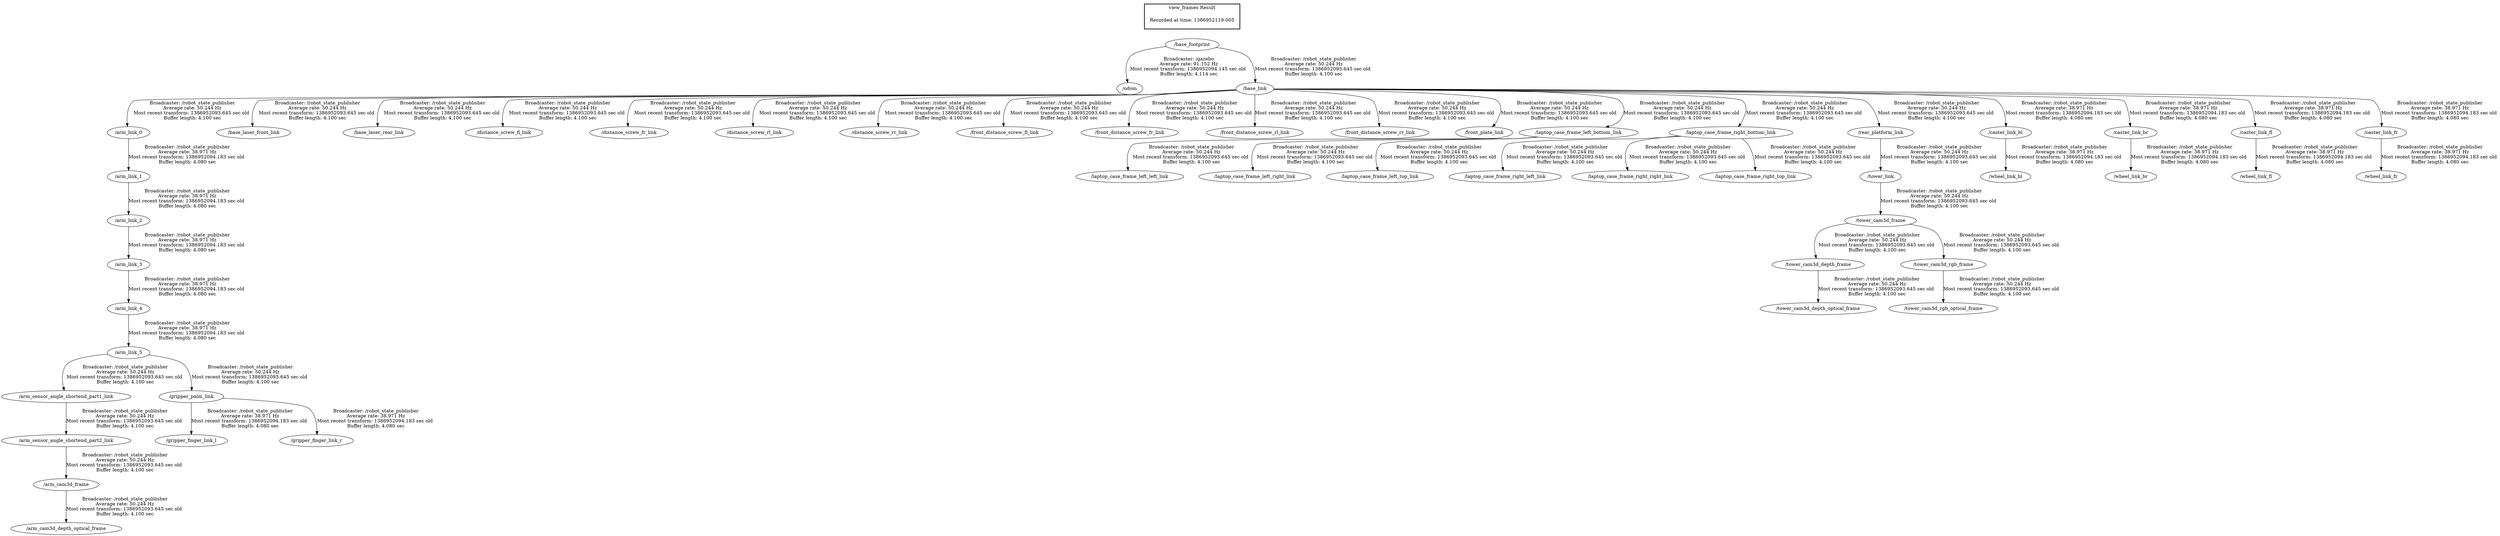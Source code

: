 digraph G {
"/base_footprint" -> "/odom"[label="Broadcaster: /gazebo\nAverage rate: 91.152 Hz\nMost recent transform: 1386952094.145 sec old \nBuffer length: 4.114 sec\n"];
"/arm_cam3d_frame" -> "/arm_cam3d_depth_optical_frame"[label="Broadcaster: /robot_state_publisher\nAverage rate: 50.244 Hz\nMost recent transform: 1386952093.645 sec old \nBuffer length: 4.100 sec\n"];
"/arm_sensor_angle_shortend_part2_link" -> "/arm_cam3d_frame"[label="Broadcaster: /robot_state_publisher\nAverage rate: 50.244 Hz\nMost recent transform: 1386952093.645 sec old \nBuffer length: 4.100 sec\n"];
"/arm_sensor_angle_shortend_part1_link" -> "/arm_sensor_angle_shortend_part2_link"[label="Broadcaster: /robot_state_publisher\nAverage rate: 50.244 Hz\nMost recent transform: 1386952093.645 sec old \nBuffer length: 4.100 sec\n"];
"/base_link" -> "/arm_link_0"[label="Broadcaster: /robot_state_publisher\nAverage rate: 50.244 Hz\nMost recent transform: 1386952093.645 sec old \nBuffer length: 4.100 sec\n"];
"/base_footprint" -> "/base_link"[label="Broadcaster: /robot_state_publisher\nAverage rate: 50.244 Hz\nMost recent transform: 1386952093.645 sec old \nBuffer length: 4.100 sec\n"];
"/arm_link_5" -> "/arm_sensor_angle_shortend_part1_link"[label="Broadcaster: /robot_state_publisher\nAverage rate: 50.244 Hz\nMost recent transform: 1386952093.645 sec old \nBuffer length: 4.100 sec\n"];
"/arm_link_4" -> "/arm_link_5"[label="Broadcaster: /robot_state_publisher\nAverage rate: 38.971 Hz\nMost recent transform: 1386952094.183 sec old \nBuffer length: 4.080 sec\n"];
"/base_link" -> "/base_laser_front_link"[label="Broadcaster: /robot_state_publisher\nAverage rate: 50.244 Hz\nMost recent transform: 1386952093.645 sec old \nBuffer length: 4.100 sec\n"];
"/base_link" -> "/base_laser_rear_link"[label="Broadcaster: /robot_state_publisher\nAverage rate: 50.244 Hz\nMost recent transform: 1386952093.645 sec old \nBuffer length: 4.100 sec\n"];
"/base_link" -> "/distance_screw_fl_link"[label="Broadcaster: /robot_state_publisher\nAverage rate: 50.244 Hz\nMost recent transform: 1386952093.645 sec old \nBuffer length: 4.100 sec\n"];
"/base_link" -> "/distance_screw_fr_link"[label="Broadcaster: /robot_state_publisher\nAverage rate: 50.244 Hz\nMost recent transform: 1386952093.645 sec old \nBuffer length: 4.100 sec\n"];
"/base_link" -> "/distance_screw_rl_link"[label="Broadcaster: /robot_state_publisher\nAverage rate: 50.244 Hz\nMost recent transform: 1386952093.645 sec old \nBuffer length: 4.100 sec\n"];
"/base_link" -> "/distance_screw_rr_link"[label="Broadcaster: /robot_state_publisher\nAverage rate: 50.244 Hz\nMost recent transform: 1386952093.645 sec old \nBuffer length: 4.100 sec\n"];
"/base_link" -> "/front_distance_screw_fl_link"[label="Broadcaster: /robot_state_publisher\nAverage rate: 50.244 Hz\nMost recent transform: 1386952093.645 sec old \nBuffer length: 4.100 sec\n"];
"/base_link" -> "/front_distance_screw_fr_link"[label="Broadcaster: /robot_state_publisher\nAverage rate: 50.244 Hz\nMost recent transform: 1386952093.645 sec old \nBuffer length: 4.100 sec\n"];
"/base_link" -> "/front_distance_screw_rl_link"[label="Broadcaster: /robot_state_publisher\nAverage rate: 50.244 Hz\nMost recent transform: 1386952093.645 sec old \nBuffer length: 4.100 sec\n"];
"/base_link" -> "/front_distance_screw_rr_link"[label="Broadcaster: /robot_state_publisher\nAverage rate: 50.244 Hz\nMost recent transform: 1386952093.645 sec old \nBuffer length: 4.100 sec\n"];
"/base_link" -> "/front_plate_link"[label="Broadcaster: /robot_state_publisher\nAverage rate: 50.244 Hz\nMost recent transform: 1386952093.645 sec old \nBuffer length: 4.100 sec\n"];
"/arm_link_5" -> "/gripper_palm_link"[label="Broadcaster: /robot_state_publisher\nAverage rate: 50.244 Hz\nMost recent transform: 1386952093.645 sec old \nBuffer length: 4.100 sec\n"];
"/base_link" -> "/laptop_case_frame_left_bottom_link"[label="Broadcaster: /robot_state_publisher\nAverage rate: 50.244 Hz\nMost recent transform: 1386952093.645 sec old \nBuffer length: 4.100 sec\n"];
"/laptop_case_frame_left_bottom_link" -> "/laptop_case_frame_left_left_link"[label="Broadcaster: /robot_state_publisher\nAverage rate: 50.244 Hz\nMost recent transform: 1386952093.645 sec old \nBuffer length: 4.100 sec\n"];
"/laptop_case_frame_left_bottom_link" -> "/laptop_case_frame_left_right_link"[label="Broadcaster: /robot_state_publisher\nAverage rate: 50.244 Hz\nMost recent transform: 1386952093.645 sec old \nBuffer length: 4.100 sec\n"];
"/laptop_case_frame_left_bottom_link" -> "/laptop_case_frame_left_top_link"[label="Broadcaster: /robot_state_publisher\nAverage rate: 50.244 Hz\nMost recent transform: 1386952093.645 sec old \nBuffer length: 4.100 sec\n"];
"/base_link" -> "/laptop_case_frame_right_bottom_link"[label="Broadcaster: /robot_state_publisher\nAverage rate: 50.244 Hz\nMost recent transform: 1386952093.645 sec old \nBuffer length: 4.100 sec\n"];
"/laptop_case_frame_right_bottom_link" -> "/laptop_case_frame_right_left_link"[label="Broadcaster: /robot_state_publisher\nAverage rate: 50.244 Hz\nMost recent transform: 1386952093.645 sec old \nBuffer length: 4.100 sec\n"];
"/laptop_case_frame_right_bottom_link" -> "/laptop_case_frame_right_right_link"[label="Broadcaster: /robot_state_publisher\nAverage rate: 50.244 Hz\nMost recent transform: 1386952093.645 sec old \nBuffer length: 4.100 sec\n"];
"/laptop_case_frame_right_bottom_link" -> "/laptop_case_frame_right_top_link"[label="Broadcaster: /robot_state_publisher\nAverage rate: 50.244 Hz\nMost recent transform: 1386952093.645 sec old \nBuffer length: 4.100 sec\n"];
"/base_link" -> "/rear_platform_link"[label="Broadcaster: /robot_state_publisher\nAverage rate: 50.244 Hz\nMost recent transform: 1386952093.645 sec old \nBuffer length: 4.100 sec\n"];
"/tower_cam3d_frame" -> "/tower_cam3d_depth_frame"[label="Broadcaster: /robot_state_publisher\nAverage rate: 50.244 Hz\nMost recent transform: 1386952093.645 sec old \nBuffer length: 4.100 sec\n"];
"/tower_link" -> "/tower_cam3d_frame"[label="Broadcaster: /robot_state_publisher\nAverage rate: 50.244 Hz\nMost recent transform: 1386952093.645 sec old \nBuffer length: 4.100 sec\n"];
"/tower_cam3d_depth_frame" -> "/tower_cam3d_depth_optical_frame"[label="Broadcaster: /robot_state_publisher\nAverage rate: 50.244 Hz\nMost recent transform: 1386952093.645 sec old \nBuffer length: 4.100 sec\n"];
"/tower_cam3d_frame" -> "/tower_cam3d_rgb_frame"[label="Broadcaster: /robot_state_publisher\nAverage rate: 50.244 Hz\nMost recent transform: 1386952093.645 sec old \nBuffer length: 4.100 sec\n"];
"/tower_cam3d_rgb_frame" -> "/tower_cam3d_rgb_optical_frame"[label="Broadcaster: /robot_state_publisher\nAverage rate: 50.244 Hz\nMost recent transform: 1386952093.645 sec old \nBuffer length: 4.100 sec\n"];
"/rear_platform_link" -> "/tower_link"[label="Broadcaster: /robot_state_publisher\nAverage rate: 50.244 Hz\nMost recent transform: 1386952093.645 sec old \nBuffer length: 4.100 sec\n"];
"/arm_link_0" -> "/arm_link_1"[label="Broadcaster: /robot_state_publisher\nAverage rate: 38.971 Hz\nMost recent transform: 1386952094.183 sec old \nBuffer length: 4.080 sec\n"];
"/arm_link_1" -> "/arm_link_2"[label="Broadcaster: /robot_state_publisher\nAverage rate: 38.971 Hz\nMost recent transform: 1386952094.183 sec old \nBuffer length: 4.080 sec\n"];
"/arm_link_2" -> "/arm_link_3"[label="Broadcaster: /robot_state_publisher\nAverage rate: 38.971 Hz\nMost recent transform: 1386952094.183 sec old \nBuffer length: 4.080 sec\n"];
"/arm_link_3" -> "/arm_link_4"[label="Broadcaster: /robot_state_publisher\nAverage rate: 38.971 Hz\nMost recent transform: 1386952094.183 sec old \nBuffer length: 4.080 sec\n"];
"/base_link" -> "/caster_link_bl"[label="Broadcaster: /robot_state_publisher\nAverage rate: 38.971 Hz\nMost recent transform: 1386952094.183 sec old \nBuffer length: 4.080 sec\n"];
"/base_link" -> "/caster_link_br"[label="Broadcaster: /robot_state_publisher\nAverage rate: 38.971 Hz\nMost recent transform: 1386952094.183 sec old \nBuffer length: 4.080 sec\n"];
"/base_link" -> "/caster_link_fl"[label="Broadcaster: /robot_state_publisher\nAverage rate: 38.971 Hz\nMost recent transform: 1386952094.183 sec old \nBuffer length: 4.080 sec\n"];
"/base_link" -> "/caster_link_fr"[label="Broadcaster: /robot_state_publisher\nAverage rate: 38.971 Hz\nMost recent transform: 1386952094.183 sec old \nBuffer length: 4.080 sec\n"];
"/gripper_palm_link" -> "/gripper_finger_link_l"[label="Broadcaster: /robot_state_publisher\nAverage rate: 38.971 Hz\nMost recent transform: 1386952094.183 sec old \nBuffer length: 4.080 sec\n"];
"/gripper_palm_link" -> "/gripper_finger_link_r"[label="Broadcaster: /robot_state_publisher\nAverage rate: 38.971 Hz\nMost recent transform: 1386952094.183 sec old \nBuffer length: 4.080 sec\n"];
"/caster_link_bl" -> "/wheel_link_bl"[label="Broadcaster: /robot_state_publisher\nAverage rate: 38.971 Hz\nMost recent transform: 1386952094.183 sec old \nBuffer length: 4.080 sec\n"];
"/caster_link_br" -> "/wheel_link_br"[label="Broadcaster: /robot_state_publisher\nAverage rate: 38.971 Hz\nMost recent transform: 1386952094.183 sec old \nBuffer length: 4.080 sec\n"];
"/caster_link_fl" -> "/wheel_link_fl"[label="Broadcaster: /robot_state_publisher\nAverage rate: 38.971 Hz\nMost recent transform: 1386952094.183 sec old \nBuffer length: 4.080 sec\n"];
"/caster_link_fr" -> "/wheel_link_fr"[label="Broadcaster: /robot_state_publisher\nAverage rate: 38.971 Hz\nMost recent transform: 1386952094.183 sec old \nBuffer length: 4.080 sec\n"];
edge [style=invis];
 subgraph cluster_legend { style=bold; color=black; label ="view_frames Result";
"Recorded at time: 1386952119.005"[ shape=plaintext ] ;
 }->"/base_footprint";
}